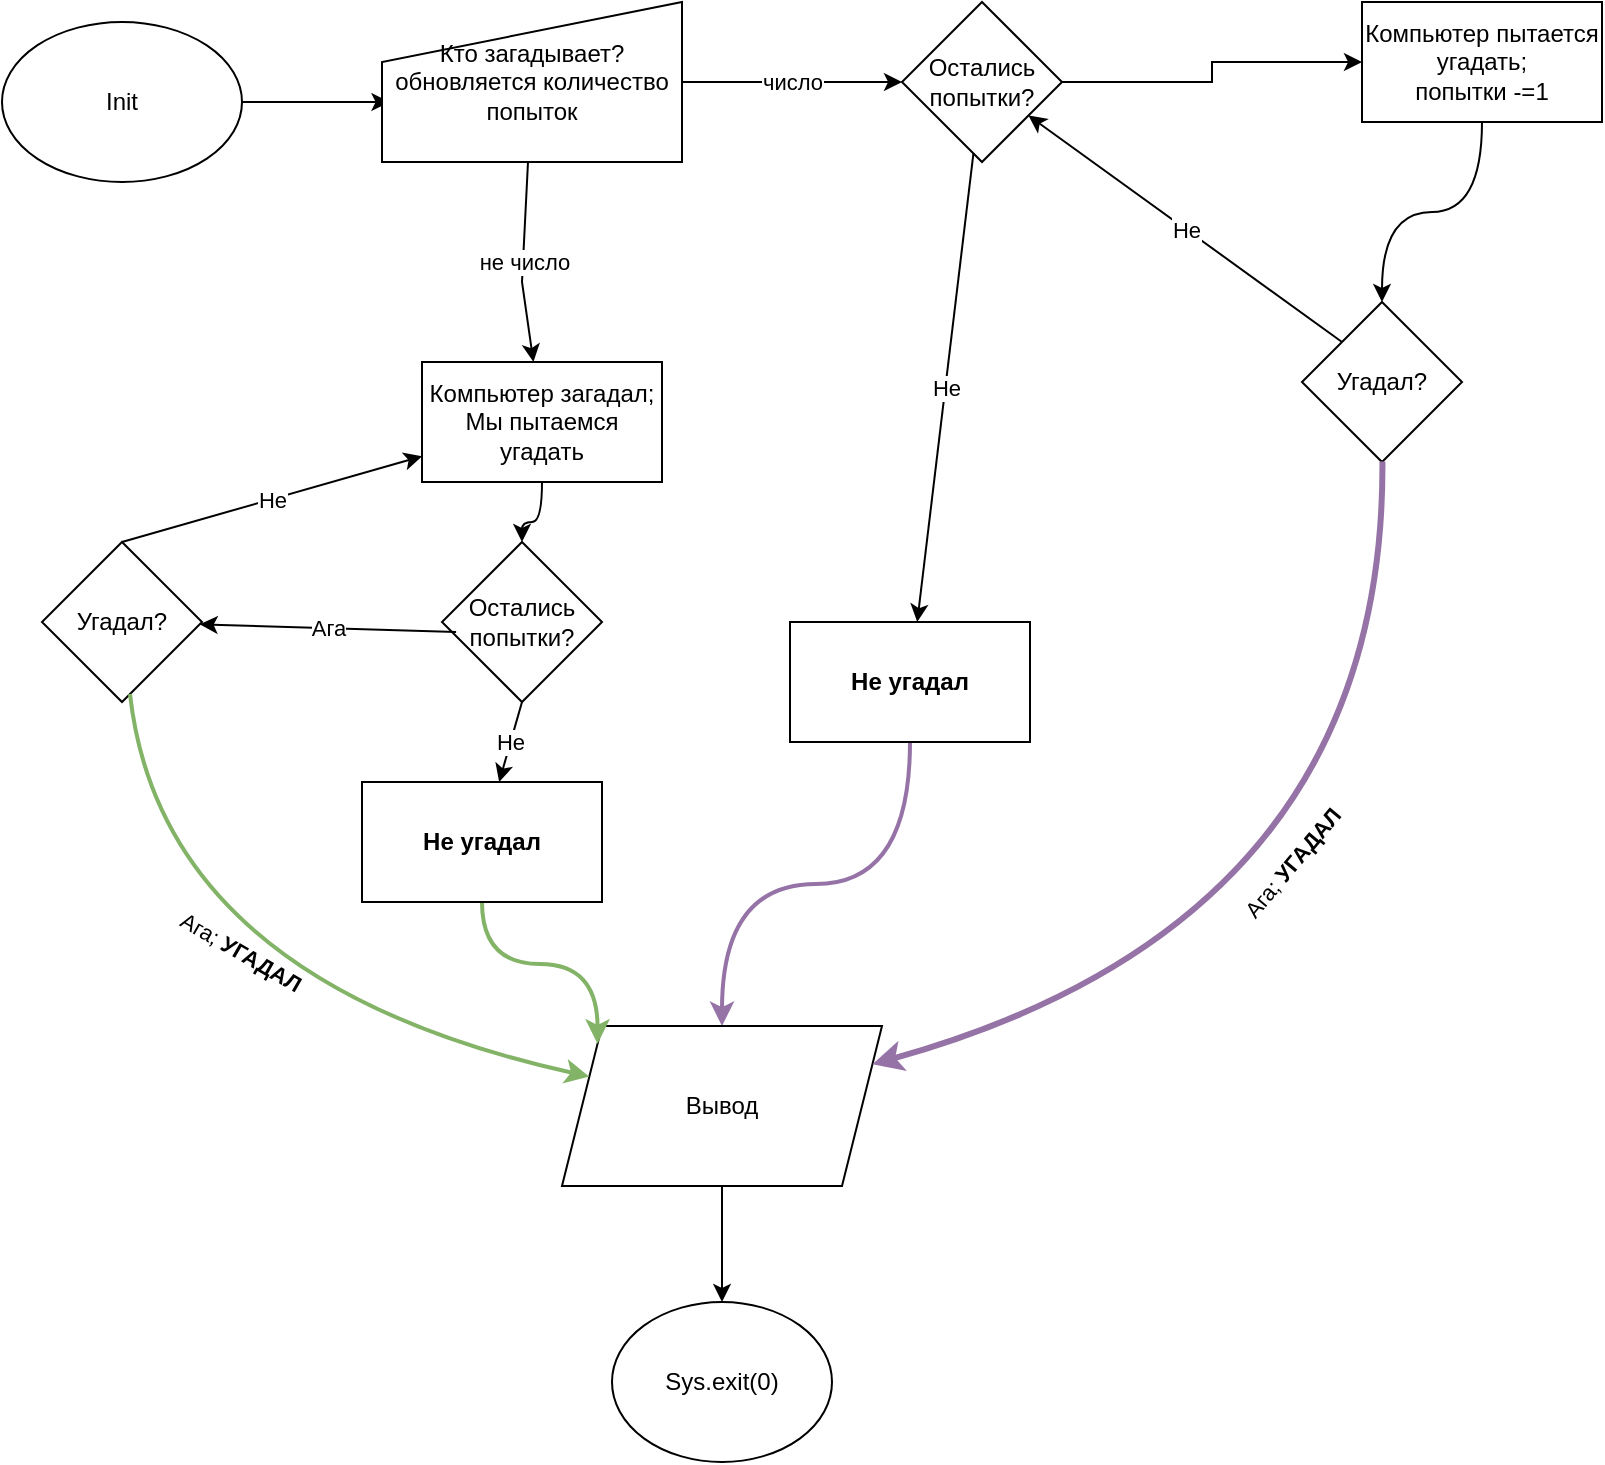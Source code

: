 <mxfile version="21.6.5" type="device">
  <diagram id="C5RBs43oDa-KdzZeNtuy" name="Page-1">
    <mxGraphModel dx="1173" dy="701" grid="1" gridSize="10" guides="1" tooltips="1" connect="1" arrows="1" fold="1" page="1" pageScale="1" pageWidth="827" pageHeight="1169" math="0" shadow="0">
      <root>
        <mxCell id="WIyWlLk6GJQsqaUBKTNV-0" />
        <mxCell id="WIyWlLk6GJQsqaUBKTNV-1" parent="WIyWlLk6GJQsqaUBKTNV-0" />
        <mxCell id="zrQo-3hjCtqSjBl3zYxL-2" value="" style="edgeStyle=orthogonalEdgeStyle;rounded=0;orthogonalLoop=1;jettySize=auto;html=1;entryX=0.025;entryY=0.625;entryDx=0;entryDy=0;entryPerimeter=0;" edge="1" parent="WIyWlLk6GJQsqaUBKTNV-1" source="zrQo-3hjCtqSjBl3zYxL-0" target="zrQo-3hjCtqSjBl3zYxL-16">
          <mxGeometry relative="1" as="geometry">
            <mxPoint x="240" y="100" as="targetPoint" />
          </mxGeometry>
        </mxCell>
        <mxCell id="zrQo-3hjCtqSjBl3zYxL-0" value="Init" style="ellipse;whiteSpace=wrap;html=1;" vertex="1" parent="WIyWlLk6GJQsqaUBKTNV-1">
          <mxGeometry x="20" y="60" width="120" height="80" as="geometry" />
        </mxCell>
        <mxCell id="zrQo-3hjCtqSjBl3zYxL-42" value="" style="edgeStyle=orthogonalEdgeStyle;orthogonalLoop=1;jettySize=auto;html=1;curved=1;" edge="1" parent="WIyWlLk6GJQsqaUBKTNV-1" source="zrQo-3hjCtqSjBl3zYxL-5" target="zrQo-3hjCtqSjBl3zYxL-37">
          <mxGeometry relative="1" as="geometry" />
        </mxCell>
        <mxCell id="zrQo-3hjCtqSjBl3zYxL-5" value="Компьютер загадал;&lt;br&gt;Мы пытаемся угадать" style="whiteSpace=wrap;html=1;" vertex="1" parent="WIyWlLk6GJQsqaUBKTNV-1">
          <mxGeometry x="230" y="230" width="120" height="60" as="geometry" />
        </mxCell>
        <mxCell id="zrQo-3hjCtqSjBl3zYxL-10" value="" style="endArrow=classic;html=1;rounded=0;" edge="1" parent="WIyWlLk6GJQsqaUBKTNV-1" source="zrQo-3hjCtqSjBl3zYxL-16" target="zrQo-3hjCtqSjBl3zYxL-18">
          <mxGeometry relative="1" as="geometry">
            <mxPoint x="320" y="100" as="sourcePoint" />
            <mxPoint x="460.746" y="97.761" as="targetPoint" />
          </mxGeometry>
        </mxCell>
        <mxCell id="zrQo-3hjCtqSjBl3zYxL-11" value="число" style="edgeLabel;resizable=0;html=1;align=center;verticalAlign=middle;" connectable="0" vertex="1" parent="zrQo-3hjCtqSjBl3zYxL-10">
          <mxGeometry relative="1" as="geometry" />
        </mxCell>
        <mxCell id="zrQo-3hjCtqSjBl3zYxL-12" value="" style="endArrow=classic;html=1;rounded=0;" edge="1" parent="WIyWlLk6GJQsqaUBKTNV-1" source="zrQo-3hjCtqSjBl3zYxL-16" target="zrQo-3hjCtqSjBl3zYxL-5">
          <mxGeometry relative="1" as="geometry">
            <mxPoint x="280" y="140" as="sourcePoint" />
            <mxPoint x="460" as="targetPoint" />
            <Array as="points">
              <mxPoint x="280" y="190" />
            </Array>
          </mxGeometry>
        </mxCell>
        <mxCell id="zrQo-3hjCtqSjBl3zYxL-13" value="не число" style="edgeLabel;resizable=0;html=1;align=center;verticalAlign=middle;" connectable="0" vertex="1" parent="zrQo-3hjCtqSjBl3zYxL-12">
          <mxGeometry relative="1" as="geometry" />
        </mxCell>
        <mxCell id="zrQo-3hjCtqSjBl3zYxL-16" value="Кто загадывает?&lt;br style=&quot;border-color: var(--border-color);&quot;&gt;обновляется количество попыток" style="shape=manualInput;whiteSpace=wrap;html=1;" vertex="1" parent="WIyWlLk6GJQsqaUBKTNV-1">
          <mxGeometry x="210" y="50" width="150" height="80" as="geometry" />
        </mxCell>
        <mxCell id="zrQo-3hjCtqSjBl3zYxL-24" value="" style="edgeStyle=orthogonalEdgeStyle;rounded=0;orthogonalLoop=1;jettySize=auto;html=1;" edge="1" parent="WIyWlLk6GJQsqaUBKTNV-1" source="zrQo-3hjCtqSjBl3zYxL-18" target="zrQo-3hjCtqSjBl3zYxL-23">
          <mxGeometry relative="1" as="geometry" />
        </mxCell>
        <mxCell id="zrQo-3hjCtqSjBl3zYxL-18" value="Остались попытки?" style="rhombus;whiteSpace=wrap;html=1;" vertex="1" parent="WIyWlLk6GJQsqaUBKTNV-1">
          <mxGeometry x="470" y="50" width="80" height="80" as="geometry" />
        </mxCell>
        <mxCell id="zrQo-3hjCtqSjBl3zYxL-31" value="" style="edgeStyle=orthogonalEdgeStyle;orthogonalLoop=1;jettySize=auto;html=1;curved=1;strokeWidth=2;fillColor=#e1d5e7;strokeColor=#9673a6;" edge="1" parent="WIyWlLk6GJQsqaUBKTNV-1" source="zrQo-3hjCtqSjBl3zYxL-19" target="zrQo-3hjCtqSjBl3zYxL-30">
          <mxGeometry relative="1" as="geometry" />
        </mxCell>
        <mxCell id="zrQo-3hjCtqSjBl3zYxL-19" value="&lt;b&gt;Не угадал&lt;/b&gt;" style="rounded=0;whiteSpace=wrap;html=1;" vertex="1" parent="WIyWlLk6GJQsqaUBKTNV-1">
          <mxGeometry x="414" y="360" width="120" height="60" as="geometry" />
        </mxCell>
        <mxCell id="zrQo-3hjCtqSjBl3zYxL-21" value="" style="endArrow=classic;html=1;rounded=0;" edge="1" parent="WIyWlLk6GJQsqaUBKTNV-1" source="zrQo-3hjCtqSjBl3zYxL-18" target="zrQo-3hjCtqSjBl3zYxL-19">
          <mxGeometry relative="1" as="geometry">
            <mxPoint x="360" y="200" as="sourcePoint" />
            <mxPoint x="460" y="200" as="targetPoint" />
          </mxGeometry>
        </mxCell>
        <mxCell id="zrQo-3hjCtqSjBl3zYxL-22" value="Не" style="edgeLabel;resizable=0;html=1;align=center;verticalAlign=middle;" connectable="0" vertex="1" parent="zrQo-3hjCtqSjBl3zYxL-21">
          <mxGeometry relative="1" as="geometry" />
        </mxCell>
        <mxCell id="zrQo-3hjCtqSjBl3zYxL-26" value="" style="edgeStyle=orthogonalEdgeStyle;orthogonalLoop=1;jettySize=auto;html=1;curved=1;" edge="1" parent="WIyWlLk6GJQsqaUBKTNV-1" source="zrQo-3hjCtqSjBl3zYxL-23" target="zrQo-3hjCtqSjBl3zYxL-25">
          <mxGeometry relative="1" as="geometry" />
        </mxCell>
        <mxCell id="zrQo-3hjCtqSjBl3zYxL-23" value="Компьютер пытается угадать;&lt;br&gt;попытки -=1" style="whiteSpace=wrap;html=1;" vertex="1" parent="WIyWlLk6GJQsqaUBKTNV-1">
          <mxGeometry x="700" y="50" width="120" height="60" as="geometry" />
        </mxCell>
        <mxCell id="zrQo-3hjCtqSjBl3zYxL-25" value="Угадал?" style="rhombus;whiteSpace=wrap;html=1;" vertex="1" parent="WIyWlLk6GJQsqaUBKTNV-1">
          <mxGeometry x="670" y="200" width="80" height="80" as="geometry" />
        </mxCell>
        <mxCell id="zrQo-3hjCtqSjBl3zYxL-27" value="" style="endArrow=classic;html=1;rounded=0;exitX=0;exitY=0;exitDx=0;exitDy=0;" edge="1" parent="WIyWlLk6GJQsqaUBKTNV-1" source="zrQo-3hjCtqSjBl3zYxL-25" target="zrQo-3hjCtqSjBl3zYxL-18">
          <mxGeometry relative="1" as="geometry">
            <mxPoint x="360" y="200" as="sourcePoint" />
            <mxPoint x="460" y="200" as="targetPoint" />
          </mxGeometry>
        </mxCell>
        <mxCell id="zrQo-3hjCtqSjBl3zYxL-28" value="Не" style="edgeLabel;resizable=0;html=1;align=center;verticalAlign=middle;" connectable="0" vertex="1" parent="zrQo-3hjCtqSjBl3zYxL-27">
          <mxGeometry relative="1" as="geometry" />
        </mxCell>
        <mxCell id="zrQo-3hjCtqSjBl3zYxL-56" style="edgeStyle=orthogonalEdgeStyle;rounded=0;orthogonalLoop=1;jettySize=auto;html=1;" edge="1" parent="WIyWlLk6GJQsqaUBKTNV-1" source="zrQo-3hjCtqSjBl3zYxL-30" target="zrQo-3hjCtqSjBl3zYxL-55">
          <mxGeometry relative="1" as="geometry" />
        </mxCell>
        <mxCell id="zrQo-3hjCtqSjBl3zYxL-30" value="Вывод" style="shape=parallelogram;perimeter=parallelogramPerimeter;whiteSpace=wrap;html=1;fixedSize=1;" vertex="1" parent="WIyWlLk6GJQsqaUBKTNV-1">
          <mxGeometry x="300" y="562" width="160" height="80" as="geometry" />
        </mxCell>
        <mxCell id="zrQo-3hjCtqSjBl3zYxL-35" value="" style="endArrow=classic;html=1;curved=1;fillColor=#e1d5e7;strokeColor=#9673a6;strokeWidth=3;" edge="1" parent="WIyWlLk6GJQsqaUBKTNV-1" source="zrQo-3hjCtqSjBl3zYxL-25" target="zrQo-3hjCtqSjBl3zYxL-30">
          <mxGeometry relative="1" as="geometry">
            <mxPoint x="671.49" y="270" as="sourcePoint" />
            <mxPoint x="429.996" y="589.17" as="targetPoint" />
            <Array as="points">
              <mxPoint x="711.49" y="510" />
            </Array>
          </mxGeometry>
        </mxCell>
        <mxCell id="zrQo-3hjCtqSjBl3zYxL-36" value="Ага; &lt;b&gt;УГАДАЛ&lt;/b&gt;" style="edgeLabel;resizable=0;html=1;align=center;verticalAlign=middle;rotation=-50;" connectable="0" vertex="1" parent="zrQo-3hjCtqSjBl3zYxL-35">
          <mxGeometry relative="1" as="geometry">
            <mxPoint x="-30" y="-34" as="offset" />
          </mxGeometry>
        </mxCell>
        <mxCell id="zrQo-3hjCtqSjBl3zYxL-37" value="Остались попытки?" style="rhombus;whiteSpace=wrap;html=1;" vertex="1" parent="WIyWlLk6GJQsqaUBKTNV-1">
          <mxGeometry x="240" y="320" width="80" height="80" as="geometry" />
        </mxCell>
        <mxCell id="zrQo-3hjCtqSjBl3zYxL-51" value="" style="edgeStyle=orthogonalEdgeStyle;orthogonalLoop=1;jettySize=auto;html=1;entryX=0;entryY=0;entryDx=0;entryDy=0;strokeWidth=2;fillColor=#d5e8d4;strokeColor=#82b366;curved=1;" edge="1" parent="WIyWlLk6GJQsqaUBKTNV-1" source="zrQo-3hjCtqSjBl3zYxL-38" target="zrQo-3hjCtqSjBl3zYxL-30">
          <mxGeometry relative="1" as="geometry" />
        </mxCell>
        <mxCell id="zrQo-3hjCtqSjBl3zYxL-38" value="&lt;b&gt;Не угадал&lt;/b&gt;" style="rounded=0;whiteSpace=wrap;html=1;" vertex="1" parent="WIyWlLk6GJQsqaUBKTNV-1">
          <mxGeometry x="200" y="440" width="120" height="60" as="geometry" />
        </mxCell>
        <mxCell id="zrQo-3hjCtqSjBl3zYxL-39" value="Угадал?" style="rhombus;whiteSpace=wrap;html=1;" vertex="1" parent="WIyWlLk6GJQsqaUBKTNV-1">
          <mxGeometry x="40" y="320" width="80" height="80" as="geometry" />
        </mxCell>
        <mxCell id="zrQo-3hjCtqSjBl3zYxL-43" value="" style="endArrow=classic;html=1;rounded=0;exitX=0.5;exitY=1;exitDx=0;exitDy=0;" edge="1" parent="WIyWlLk6GJQsqaUBKTNV-1" source="zrQo-3hjCtqSjBl3zYxL-37" target="zrQo-3hjCtqSjBl3zYxL-38">
          <mxGeometry relative="1" as="geometry">
            <mxPoint x="270" y="280" as="sourcePoint" />
            <mxPoint x="370" y="280" as="targetPoint" />
          </mxGeometry>
        </mxCell>
        <mxCell id="zrQo-3hjCtqSjBl3zYxL-44" value="Не" style="edgeLabel;resizable=0;html=1;align=center;verticalAlign=middle;" connectable="0" vertex="1" parent="zrQo-3hjCtqSjBl3zYxL-43">
          <mxGeometry relative="1" as="geometry" />
        </mxCell>
        <mxCell id="zrQo-3hjCtqSjBl3zYxL-45" value="" style="endArrow=classic;html=1;rounded=0;exitX=0.088;exitY=0.563;exitDx=0;exitDy=0;exitPerimeter=0;" edge="1" parent="WIyWlLk6GJQsqaUBKTNV-1" source="zrQo-3hjCtqSjBl3zYxL-37" target="zrQo-3hjCtqSjBl3zYxL-39">
          <mxGeometry relative="1" as="geometry">
            <mxPoint x="270" y="280" as="sourcePoint" />
            <mxPoint x="370" y="280" as="targetPoint" />
          </mxGeometry>
        </mxCell>
        <mxCell id="zrQo-3hjCtqSjBl3zYxL-46" value="Ага" style="edgeLabel;resizable=0;html=1;align=center;verticalAlign=middle;" connectable="0" vertex="1" parent="zrQo-3hjCtqSjBl3zYxL-45">
          <mxGeometry relative="1" as="geometry" />
        </mxCell>
        <mxCell id="zrQo-3hjCtqSjBl3zYxL-47" value="" style="endArrow=classic;html=1;rounded=0;exitX=0.5;exitY=0;exitDx=0;exitDy=0;" edge="1" parent="WIyWlLk6GJQsqaUBKTNV-1" source="zrQo-3hjCtqSjBl3zYxL-39" target="zrQo-3hjCtqSjBl3zYxL-5">
          <mxGeometry relative="1" as="geometry">
            <mxPoint x="270" y="280" as="sourcePoint" />
            <mxPoint x="370" y="280" as="targetPoint" />
          </mxGeometry>
        </mxCell>
        <mxCell id="zrQo-3hjCtqSjBl3zYxL-48" value="Не" style="edgeLabel;resizable=0;html=1;align=center;verticalAlign=middle;" connectable="0" vertex="1" parent="zrQo-3hjCtqSjBl3zYxL-47">
          <mxGeometry relative="1" as="geometry" />
        </mxCell>
        <mxCell id="zrQo-3hjCtqSjBl3zYxL-49" value="" style="endArrow=classic;html=1;strokeWidth=2;curved=1;fillColor=#d5e8d4;strokeColor=#82b366;" edge="1" parent="WIyWlLk6GJQsqaUBKTNV-1" source="zrQo-3hjCtqSjBl3zYxL-39" target="zrQo-3hjCtqSjBl3zYxL-30">
          <mxGeometry relative="1" as="geometry">
            <mxPoint x="270" y="440" as="sourcePoint" />
            <mxPoint x="370" y="440" as="targetPoint" />
            <Array as="points">
              <mxPoint x="100" y="540" />
            </Array>
          </mxGeometry>
        </mxCell>
        <mxCell id="zrQo-3hjCtqSjBl3zYxL-50" value="Ага; &lt;b&gt;УГАДАЛ&lt;/b&gt;" style="edgeLabel;resizable=0;html=1;align=center;verticalAlign=middle;rotation=30;" connectable="0" vertex="1" parent="zrQo-3hjCtqSjBl3zYxL-49">
          <mxGeometry relative="1" as="geometry">
            <mxPoint x="3" y="-23" as="offset" />
          </mxGeometry>
        </mxCell>
        <mxCell id="zrQo-3hjCtqSjBl3zYxL-55" value="Sys.exit(0)" style="ellipse;whiteSpace=wrap;html=1;" vertex="1" parent="WIyWlLk6GJQsqaUBKTNV-1">
          <mxGeometry x="325" y="700" width="110" height="80" as="geometry" />
        </mxCell>
      </root>
    </mxGraphModel>
  </diagram>
</mxfile>
